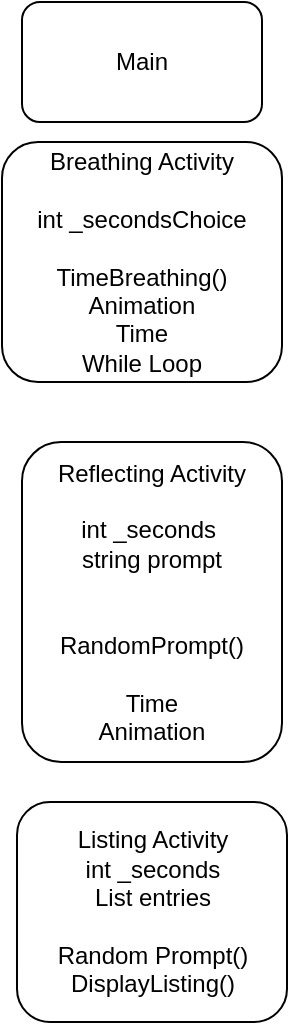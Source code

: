 <mxfile>
    <diagram id="iz6pGSYL20rfE0JszmgT" name="Page-1">
        <mxGraphModel dx="1155" dy="589" grid="1" gridSize="10" guides="1" tooltips="1" connect="1" arrows="1" fold="1" page="1" pageScale="1" pageWidth="850" pageHeight="1100" math="0" shadow="0">
            <root>
                <mxCell id="0"/>
                <mxCell id="1" parent="0"/>
                <mxCell id="2" value="Breathing Activity&lt;br&gt;&lt;br&gt;int _secondsChoice&lt;br&gt;&lt;br&gt;TimeBreathing()&lt;br&gt;Animation&lt;br&gt;Time&lt;br&gt;While Loop" style="rounded=1;whiteSpace=wrap;html=1;" vertex="1" parent="1">
                    <mxGeometry x="330" y="200" width="140" height="120" as="geometry"/>
                </mxCell>
                <mxCell id="3" value="Reflecting Activity&lt;br&gt;&lt;br&gt;int _seconds&amp;nbsp;&lt;br&gt;string prompt&lt;br&gt;&lt;br&gt;&lt;br&gt;RandomPrompt()&lt;br&gt;&lt;br&gt;Time&lt;br&gt;Animation" style="rounded=1;whiteSpace=wrap;html=1;" vertex="1" parent="1">
                    <mxGeometry x="340" y="350" width="130" height="160" as="geometry"/>
                </mxCell>
                <mxCell id="4" value="Listing Activity&lt;br&gt;int _seconds&lt;br&gt;List entries&lt;br&gt;&lt;br&gt;Random Prompt()&lt;br&gt;DisplayListing()" style="rounded=1;whiteSpace=wrap;html=1;" vertex="1" parent="1">
                    <mxGeometry x="337.5" y="530" width="135" height="110" as="geometry"/>
                </mxCell>
                <mxCell id="5" value="Main" style="rounded=1;whiteSpace=wrap;html=1;" vertex="1" parent="1">
                    <mxGeometry x="340" y="130" width="120" height="60" as="geometry"/>
                </mxCell>
            </root>
        </mxGraphModel>
    </diagram>
</mxfile>
